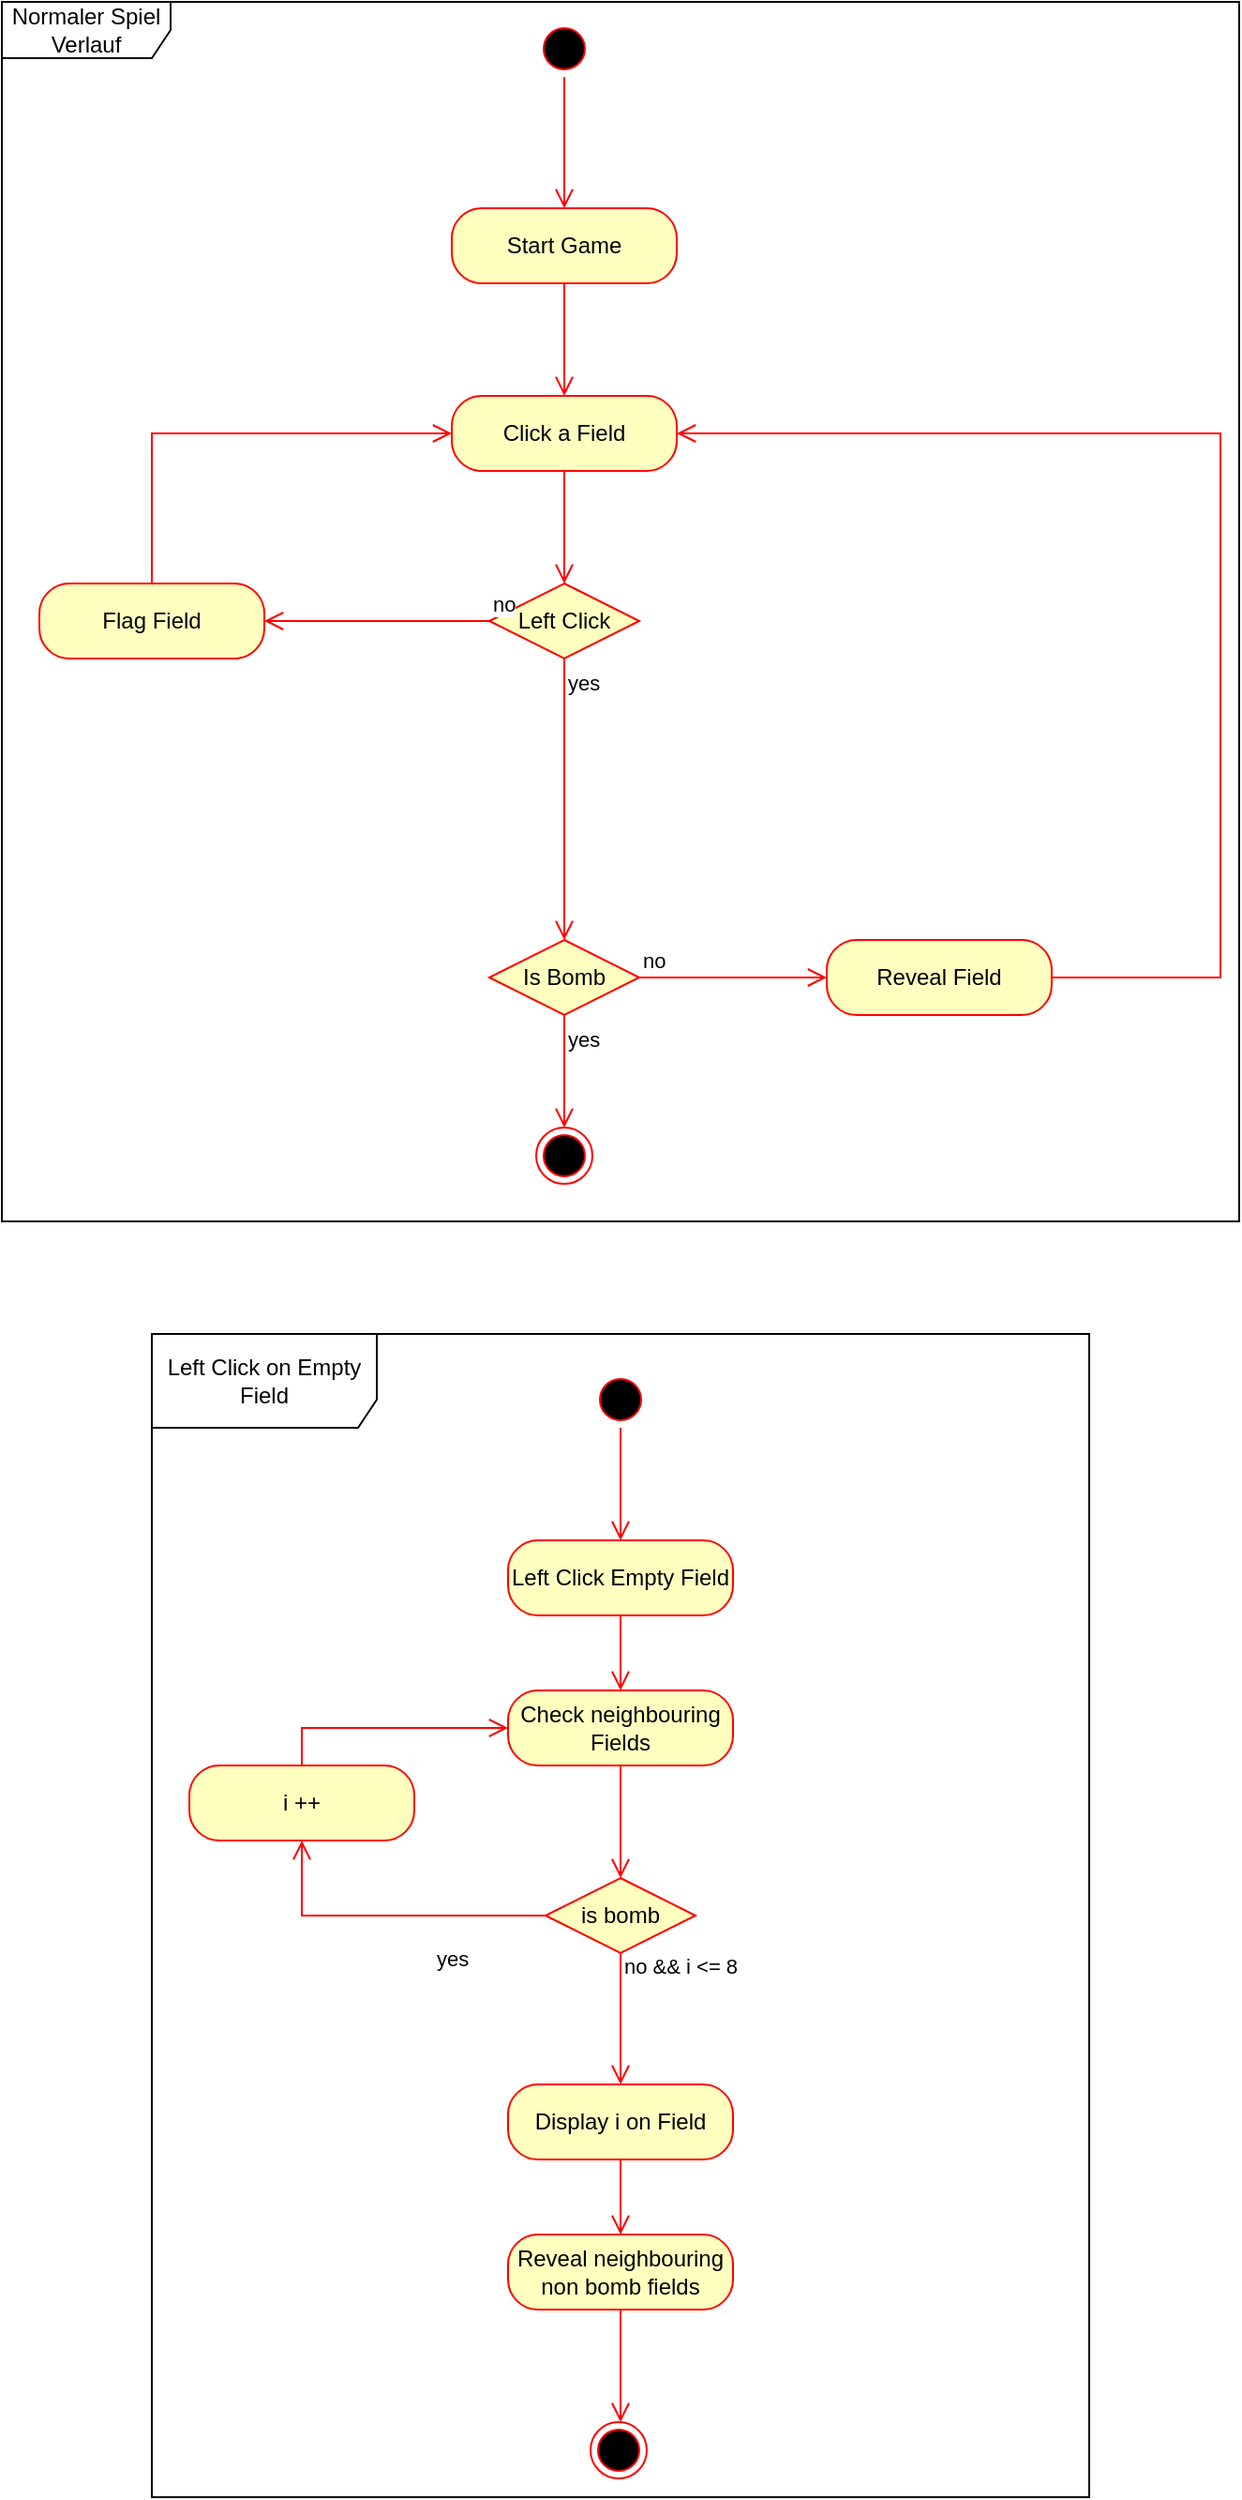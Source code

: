 <mxfile version="16.4.6" type="device"><diagram id="C5RBs43oDa-KdzZeNtuy" name="Page-1"><mxGraphModel dx="1422" dy="851" grid="1" gridSize="10" guides="1" tooltips="1" connect="1" arrows="1" fold="1" page="1" pageScale="1" pageWidth="827" pageHeight="1169" math="0" shadow="0"><root><mxCell id="WIyWlLk6GJQsqaUBKTNV-0"/><mxCell id="WIyWlLk6GJQsqaUBKTNV-1" parent="WIyWlLk6GJQsqaUBKTNV-0"/><mxCell id="dXSckjl6u_aRZmIOvCZx-0" value="Start Game" style="rounded=1;whiteSpace=wrap;html=1;arcSize=40;fontColor=#000000;fillColor=#ffffc0;strokeColor=#ff0000;" parent="WIyWlLk6GJQsqaUBKTNV-1" vertex="1"><mxGeometry x="390" y="130" width="120" height="40" as="geometry"/></mxCell><mxCell id="dXSckjl6u_aRZmIOvCZx-1" value="" style="edgeStyle=orthogonalEdgeStyle;html=1;verticalAlign=bottom;endArrow=open;endSize=8;strokeColor=#ff0000;rounded=0;" parent="WIyWlLk6GJQsqaUBKTNV-1" source="dXSckjl6u_aRZmIOvCZx-0" edge="1"><mxGeometry relative="1" as="geometry"><mxPoint x="450" y="230" as="targetPoint"/></mxGeometry></mxCell><mxCell id="dXSckjl6u_aRZmIOvCZx-2" value="" style="ellipse;html=1;shape=startState;fillColor=#000000;strokeColor=#ff0000;" parent="WIyWlLk6GJQsqaUBKTNV-1" vertex="1"><mxGeometry x="435" y="30" width="30" height="30" as="geometry"/></mxCell><mxCell id="dXSckjl6u_aRZmIOvCZx-3" value="" style="edgeStyle=orthogonalEdgeStyle;html=1;verticalAlign=bottom;endArrow=open;endSize=8;strokeColor=#ff0000;rounded=0;entryX=0.5;entryY=0;entryDx=0;entryDy=0;" parent="WIyWlLk6GJQsqaUBKTNV-1" source="dXSckjl6u_aRZmIOvCZx-2" target="dXSckjl6u_aRZmIOvCZx-0" edge="1"><mxGeometry relative="1" as="geometry"><mxPoint x="450" y="120" as="targetPoint"/></mxGeometry></mxCell><mxCell id="dXSckjl6u_aRZmIOvCZx-4" value="Click a Field" style="rounded=1;whiteSpace=wrap;html=1;arcSize=40;fontColor=#000000;fillColor=#ffffc0;strokeColor=#ff0000;" parent="WIyWlLk6GJQsqaUBKTNV-1" vertex="1"><mxGeometry x="390" y="230" width="120" height="40" as="geometry"/></mxCell><mxCell id="dXSckjl6u_aRZmIOvCZx-5" value="" style="edgeStyle=orthogonalEdgeStyle;html=1;verticalAlign=bottom;endArrow=open;endSize=8;strokeColor=#ff0000;rounded=0;" parent="WIyWlLk6GJQsqaUBKTNV-1" source="dXSckjl6u_aRZmIOvCZx-4" edge="1"><mxGeometry relative="1" as="geometry"><mxPoint x="450" y="330" as="targetPoint"/></mxGeometry></mxCell><mxCell id="dXSckjl6u_aRZmIOvCZx-12" value="Is Bomb" style="rhombus;whiteSpace=wrap;html=1;fillColor=#ffffc0;strokeColor=#ff0000;" parent="WIyWlLk6GJQsqaUBKTNV-1" vertex="1"><mxGeometry x="410" y="520" width="80" height="40" as="geometry"/></mxCell><mxCell id="dXSckjl6u_aRZmIOvCZx-13" value="no" style="edgeStyle=orthogonalEdgeStyle;html=1;align=left;verticalAlign=bottom;endArrow=open;endSize=8;strokeColor=#ff0000;rounded=0;" parent="WIyWlLk6GJQsqaUBKTNV-1" source="dXSckjl6u_aRZmIOvCZx-12" edge="1"><mxGeometry x="-1" relative="1" as="geometry"><mxPoint x="590" y="540" as="targetPoint"/></mxGeometry></mxCell><mxCell id="dXSckjl6u_aRZmIOvCZx-14" value="yes" style="edgeStyle=orthogonalEdgeStyle;html=1;align=left;verticalAlign=top;endArrow=open;endSize=8;strokeColor=#ff0000;rounded=0;" parent="WIyWlLk6GJQsqaUBKTNV-1" source="dXSckjl6u_aRZmIOvCZx-12" edge="1"><mxGeometry x="-1" relative="1" as="geometry"><mxPoint x="450" y="620" as="targetPoint"/></mxGeometry></mxCell><mxCell id="dXSckjl6u_aRZmIOvCZx-15" value="" style="ellipse;html=1;shape=endState;fillColor=#000000;strokeColor=#ff0000;" parent="WIyWlLk6GJQsqaUBKTNV-1" vertex="1"><mxGeometry x="435" y="620" width="30" height="30" as="geometry"/></mxCell><mxCell id="dXSckjl6u_aRZmIOvCZx-16" value="Reveal Field" style="rounded=1;whiteSpace=wrap;html=1;arcSize=40;fontColor=#000000;fillColor=#ffffc0;strokeColor=#ff0000;" parent="WIyWlLk6GJQsqaUBKTNV-1" vertex="1"><mxGeometry x="590" y="520" width="120" height="40" as="geometry"/></mxCell><mxCell id="dXSckjl6u_aRZmIOvCZx-17" value="" style="edgeStyle=orthogonalEdgeStyle;html=1;verticalAlign=bottom;endArrow=open;endSize=8;strokeColor=#ff0000;rounded=0;" parent="WIyWlLk6GJQsqaUBKTNV-1" source="dXSckjl6u_aRZmIOvCZx-16" target="dXSckjl6u_aRZmIOvCZx-4" edge="1"><mxGeometry relative="1" as="geometry"><mxPoint x="550" y="275" as="targetPoint"/><Array as="points"><mxPoint x="800" y="540"/><mxPoint x="800" y="250"/></Array></mxGeometry></mxCell><mxCell id="-4IXzm1V052VPqBd1rYj-2" value="Left Click" style="rhombus;whiteSpace=wrap;html=1;fillColor=#ffffc0;strokeColor=#ff0000;" parent="WIyWlLk6GJQsqaUBKTNV-1" vertex="1"><mxGeometry x="410" y="330" width="80" height="40" as="geometry"/></mxCell><mxCell id="-4IXzm1V052VPqBd1rYj-3" value="no" style="edgeStyle=orthogonalEdgeStyle;html=1;align=left;verticalAlign=bottom;endArrow=open;endSize=8;strokeColor=#ff0000;rounded=0;" parent="WIyWlLk6GJQsqaUBKTNV-1" source="-4IXzm1V052VPqBd1rYj-2" edge="1"><mxGeometry x="-1" relative="1" as="geometry"><mxPoint x="290" y="350" as="targetPoint"/></mxGeometry></mxCell><mxCell id="-4IXzm1V052VPqBd1rYj-4" value="yes" style="edgeStyle=orthogonalEdgeStyle;html=1;align=left;verticalAlign=top;endArrow=open;endSize=8;strokeColor=#ff0000;rounded=0;" parent="WIyWlLk6GJQsqaUBKTNV-1" source="-4IXzm1V052VPqBd1rYj-2" target="dXSckjl6u_aRZmIOvCZx-12" edge="1"><mxGeometry x="-1" relative="1" as="geometry"><mxPoint x="450" y="430" as="targetPoint"/></mxGeometry></mxCell><mxCell id="-4IXzm1V052VPqBd1rYj-5" value="Flag Field" style="rounded=1;whiteSpace=wrap;html=1;arcSize=40;fontColor=#000000;fillColor=#ffffc0;strokeColor=#ff0000;" parent="WIyWlLk6GJQsqaUBKTNV-1" vertex="1"><mxGeometry x="170" y="330" width="120" height="40" as="geometry"/></mxCell><mxCell id="-4IXzm1V052VPqBd1rYj-6" value="" style="edgeStyle=orthogonalEdgeStyle;html=1;verticalAlign=bottom;endArrow=open;endSize=8;strokeColor=#ff0000;rounded=0;" parent="WIyWlLk6GJQsqaUBKTNV-1" source="-4IXzm1V052VPqBd1rYj-5" target="dXSckjl6u_aRZmIOvCZx-4" edge="1"><mxGeometry relative="1" as="geometry"><mxPoint x="248.667" y="220" as="targetPoint"/><Array as="points"><mxPoint x="230" y="250"/></Array></mxGeometry></mxCell><mxCell id="Rx9NJkPXtQYQShpW-6dS-0" value="Normaler Spiel Verlauf" style="shape=umlFrame;whiteSpace=wrap;html=1;width=90;height=30;" vertex="1" parent="WIyWlLk6GJQsqaUBKTNV-1"><mxGeometry x="150" y="20" width="660" height="650" as="geometry"/></mxCell><mxCell id="Rx9NJkPXtQYQShpW-6dS-2" value="" style="ellipse;html=1;shape=startState;fillColor=#000000;strokeColor=#ff0000;" vertex="1" parent="WIyWlLk6GJQsqaUBKTNV-1"><mxGeometry x="465" y="750" width="30" height="30" as="geometry"/></mxCell><mxCell id="Rx9NJkPXtQYQShpW-6dS-3" value="" style="edgeStyle=orthogonalEdgeStyle;html=1;verticalAlign=bottom;endArrow=open;endSize=8;strokeColor=#ff0000;rounded=0;" edge="1" source="Rx9NJkPXtQYQShpW-6dS-2" parent="WIyWlLk6GJQsqaUBKTNV-1"><mxGeometry relative="1" as="geometry"><mxPoint x="480" y="840" as="targetPoint"/></mxGeometry></mxCell><mxCell id="Rx9NJkPXtQYQShpW-6dS-4" value="Left Click Empty Field" style="rounded=1;whiteSpace=wrap;html=1;arcSize=40;fontColor=#000000;fillColor=#ffffc0;strokeColor=#ff0000;" vertex="1" parent="WIyWlLk6GJQsqaUBKTNV-1"><mxGeometry x="420" y="840" width="120" height="40" as="geometry"/></mxCell><mxCell id="Rx9NJkPXtQYQShpW-6dS-5" value="" style="edgeStyle=orthogonalEdgeStyle;html=1;verticalAlign=bottom;endArrow=open;endSize=8;strokeColor=#ff0000;rounded=0;" edge="1" source="Rx9NJkPXtQYQShpW-6dS-4" parent="WIyWlLk6GJQsqaUBKTNV-1" target="Rx9NJkPXtQYQShpW-6dS-6"><mxGeometry relative="1" as="geometry"><mxPoint x="480" y="940" as="targetPoint"/></mxGeometry></mxCell><mxCell id="Rx9NJkPXtQYQShpW-6dS-6" value="Check neighbouring Fields" style="rounded=1;whiteSpace=wrap;html=1;arcSize=40;fontColor=#000000;fillColor=#ffffc0;strokeColor=#ff0000;" vertex="1" parent="WIyWlLk6GJQsqaUBKTNV-1"><mxGeometry x="420" y="920" width="120" height="40" as="geometry"/></mxCell><mxCell id="Rx9NJkPXtQYQShpW-6dS-7" value="" style="edgeStyle=orthogonalEdgeStyle;html=1;verticalAlign=bottom;endArrow=open;endSize=8;strokeColor=#ff0000;rounded=0;" edge="1" source="Rx9NJkPXtQYQShpW-6dS-6" parent="WIyWlLk6GJQsqaUBKTNV-1"><mxGeometry relative="1" as="geometry"><mxPoint x="480" y="1020" as="targetPoint"/></mxGeometry></mxCell><mxCell id="Rx9NJkPXtQYQShpW-6dS-8" value="is bomb" style="rhombus;whiteSpace=wrap;html=1;fillColor=#ffffc0;strokeColor=#ff0000;" vertex="1" parent="WIyWlLk6GJQsqaUBKTNV-1"><mxGeometry x="440" y="1020" width="80" height="40" as="geometry"/></mxCell><mxCell id="Rx9NJkPXtQYQShpW-6dS-9" value="no &amp;amp;&amp;amp; i &amp;lt;= 8&amp;nbsp;" style="edgeStyle=orthogonalEdgeStyle;html=1;align=left;verticalAlign=bottom;endArrow=open;endSize=8;strokeColor=#ff0000;rounded=0;" edge="1" source="Rx9NJkPXtQYQShpW-6dS-8" parent="WIyWlLk6GJQsqaUBKTNV-1" target="Rx9NJkPXtQYQShpW-6dS-13"><mxGeometry x="-0.556" relative="1" as="geometry"><mxPoint x="480" y="1150" as="targetPoint"/><mxPoint as="offset"/></mxGeometry></mxCell><mxCell id="Rx9NJkPXtQYQShpW-6dS-10" value="yes" style="edgeStyle=orthogonalEdgeStyle;html=1;align=left;verticalAlign=top;endArrow=open;endSize=8;strokeColor=#ff0000;rounded=0;" edge="1" source="Rx9NJkPXtQYQShpW-6dS-8" parent="WIyWlLk6GJQsqaUBKTNV-1" target="Rx9NJkPXtQYQShpW-6dS-11"><mxGeometry x="-0.293" y="10" relative="1" as="geometry"><mxPoint x="300" y="1040" as="targetPoint"/><mxPoint as="offset"/></mxGeometry></mxCell><mxCell id="Rx9NJkPXtQYQShpW-6dS-11" value="i ++" style="rounded=1;whiteSpace=wrap;html=1;arcSize=40;fontColor=#000000;fillColor=#ffffc0;strokeColor=#ff0000;" vertex="1" parent="WIyWlLk6GJQsqaUBKTNV-1"><mxGeometry x="250" y="960" width="120" height="40" as="geometry"/></mxCell><mxCell id="Rx9NJkPXtQYQShpW-6dS-12" value="" style="edgeStyle=orthogonalEdgeStyle;html=1;verticalAlign=bottom;endArrow=open;endSize=8;strokeColor=#ff0000;rounded=0;" edge="1" source="Rx9NJkPXtQYQShpW-6dS-11" parent="WIyWlLk6GJQsqaUBKTNV-1" target="Rx9NJkPXtQYQShpW-6dS-6"><mxGeometry relative="1" as="geometry"><mxPoint x="270" y="980" as="targetPoint"/><Array as="points"><mxPoint x="310" y="940"/></Array></mxGeometry></mxCell><mxCell id="Rx9NJkPXtQYQShpW-6dS-13" value="Display i on Field" style="rounded=1;whiteSpace=wrap;html=1;arcSize=40;fontColor=#000000;fillColor=#ffffc0;strokeColor=#ff0000;" vertex="1" parent="WIyWlLk6GJQsqaUBKTNV-1"><mxGeometry x="420" y="1130" width="120" height="40" as="geometry"/></mxCell><mxCell id="Rx9NJkPXtQYQShpW-6dS-14" value="" style="edgeStyle=orthogonalEdgeStyle;html=1;verticalAlign=bottom;endArrow=open;endSize=8;strokeColor=#ff0000;rounded=0;" edge="1" source="Rx9NJkPXtQYQShpW-6dS-13" parent="WIyWlLk6GJQsqaUBKTNV-1" target="Rx9NJkPXtQYQShpW-6dS-15"><mxGeometry relative="1" as="geometry"><mxPoint x="480" y="1230" as="targetPoint"/></mxGeometry></mxCell><mxCell id="Rx9NJkPXtQYQShpW-6dS-15" value="Reveal neighbouring non bomb fields" style="rounded=1;whiteSpace=wrap;html=1;arcSize=40;fontColor=#000000;fillColor=#ffffc0;strokeColor=#ff0000;" vertex="1" parent="WIyWlLk6GJQsqaUBKTNV-1"><mxGeometry x="420" y="1210" width="120" height="40" as="geometry"/></mxCell><mxCell id="Rx9NJkPXtQYQShpW-6dS-16" value="" style="edgeStyle=orthogonalEdgeStyle;html=1;verticalAlign=bottom;endArrow=open;endSize=8;strokeColor=#ff0000;rounded=0;" edge="1" source="Rx9NJkPXtQYQShpW-6dS-15" parent="WIyWlLk6GJQsqaUBKTNV-1"><mxGeometry relative="1" as="geometry"><mxPoint x="480" y="1310" as="targetPoint"/></mxGeometry></mxCell><mxCell id="Rx9NJkPXtQYQShpW-6dS-17" value="" style="ellipse;html=1;shape=endState;fillColor=#000000;strokeColor=#ff0000;" vertex="1" parent="WIyWlLk6GJQsqaUBKTNV-1"><mxGeometry x="464" y="1310" width="30" height="30" as="geometry"/></mxCell><mxCell id="Rx9NJkPXtQYQShpW-6dS-18" value="Left Click on Empty Field" style="shape=umlFrame;whiteSpace=wrap;html=1;width=120;height=50;" vertex="1" parent="WIyWlLk6GJQsqaUBKTNV-1"><mxGeometry x="230" y="730" width="500" height="620" as="geometry"/></mxCell></root></mxGraphModel></diagram></mxfile>
